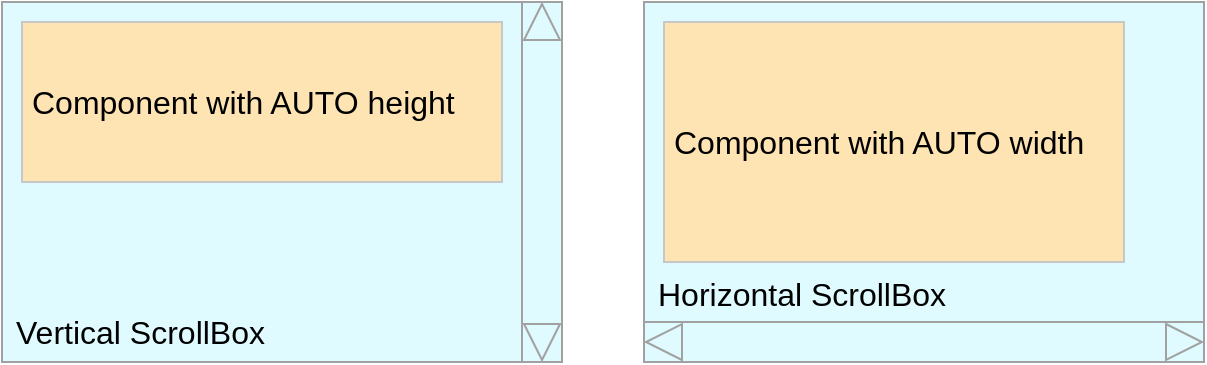 <mxfile version="15.8.8" type="google"><diagram id="hSR18qAzGkjwGkwgA1l1" name="Page-1"><mxGraphModel dx="1422" dy="780" grid="1" gridSize="10" guides="1" tooltips="1" connect="1" arrows="1" fold="1" page="1" pageScale="1" pageWidth="850" pageHeight="1100" math="0" shadow="0"><root><mxCell id="0"/><mxCell id="1" parent="0"/><mxCell id="YoCjuHl3DoXtSndNvQa0-1" value="" style="rounded=0;whiteSpace=wrap;html=1;fillColor=#DFFBFF;strokeColor=#A1A1A1;" vertex="1" parent="1"><mxGeometry x="10" y="10" width="280" height="180" as="geometry"/></mxCell><mxCell id="YoCjuHl3DoXtSndNvQa0-2" value="Component with AUTO height" style="rounded=0;whiteSpace=wrap;html=1;strokeColor=#C7C7C7;fillColor=#FFE4B3;glass=0;shadow=0;sketch=0;fontSize=16;align=left;spacingLeft=3;" vertex="1" parent="1"><mxGeometry x="20" y="20" width="240" height="80" as="geometry"/></mxCell><mxCell id="YoCjuHl3DoXtSndNvQa0-3" value="Vertical ScrollBox" style="text;html=1;strokeColor=none;fillColor=none;align=left;verticalAlign=middle;whiteSpace=wrap;rounded=0;fontSize=16;spacingLeft=5;" vertex="1" parent="1"><mxGeometry x="10" y="160" width="160" height="30" as="geometry"/></mxCell><mxCell id="YoCjuHl3DoXtSndNvQa0-4" value="" style="rounded=0;whiteSpace=wrap;html=1;fontSize=16;fillColor=none;strokeColor=#A1A1A1;" vertex="1" parent="1"><mxGeometry x="270" y="10" width="20" height="180" as="geometry"/></mxCell><mxCell id="YoCjuHl3DoXtSndNvQa0-5" value="" style="triangle;whiteSpace=wrap;html=1;fontSize=16;strokeColor=#A1A1A1;fillColor=none;rotation=90;" vertex="1" parent="1"><mxGeometry x="271" y="171" width="18" height="18" as="geometry"/></mxCell><mxCell id="YoCjuHl3DoXtSndNvQa0-6" value="" style="triangle;whiteSpace=wrap;html=1;fontSize=16;strokeColor=#A1A1A1;fillColor=none;rotation=-90;" vertex="1" parent="1"><mxGeometry x="271" y="11" width="18" height="18" as="geometry"/></mxCell><mxCell id="YoCjuHl3DoXtSndNvQa0-7" value="" style="rounded=0;whiteSpace=wrap;html=1;fillColor=#DFFBFF;strokeColor=#A1A1A1;" vertex="1" parent="1"><mxGeometry x="331" y="10" width="280" height="180" as="geometry"/></mxCell><mxCell id="YoCjuHl3DoXtSndNvQa0-8" value="Component with AUTO width" style="rounded=0;whiteSpace=wrap;html=1;strokeColor=#C7C7C7;fillColor=#FFE4B3;glass=0;shadow=0;sketch=0;fontSize=16;align=left;spacingLeft=3;" vertex="1" parent="1"><mxGeometry x="341" y="20" width="230" height="120" as="geometry"/></mxCell><mxCell id="YoCjuHl3DoXtSndNvQa0-9" value="Horizontal ScrollBox" style="text;html=1;strokeColor=none;fillColor=none;align=left;verticalAlign=middle;whiteSpace=wrap;rounded=0;fontSize=16;spacingLeft=5;" vertex="1" parent="1"><mxGeometry x="331" y="141" width="160" height="30" as="geometry"/></mxCell><mxCell id="YoCjuHl3DoXtSndNvQa0-10" value="" style="rounded=0;whiteSpace=wrap;html=1;fontSize=16;fillColor=none;strokeColor=#A1A1A1;rotation=90;" vertex="1" parent="1"><mxGeometry x="461" y="40" width="20" height="280" as="geometry"/></mxCell><mxCell id="YoCjuHl3DoXtSndNvQa0-11" value="" style="triangle;whiteSpace=wrap;html=1;fontSize=16;strokeColor=#A1A1A1;fillColor=none;rotation=0;" vertex="1" parent="1"><mxGeometry x="592" y="171" width="18" height="18" as="geometry"/></mxCell><mxCell id="YoCjuHl3DoXtSndNvQa0-12" value="" style="triangle;whiteSpace=wrap;html=1;fontSize=16;strokeColor=#A1A1A1;fillColor=none;rotation=180;" vertex="1" parent="1"><mxGeometry x="332" y="171" width="18" height="18" as="geometry"/></mxCell></root></mxGraphModel></diagram></mxfile>